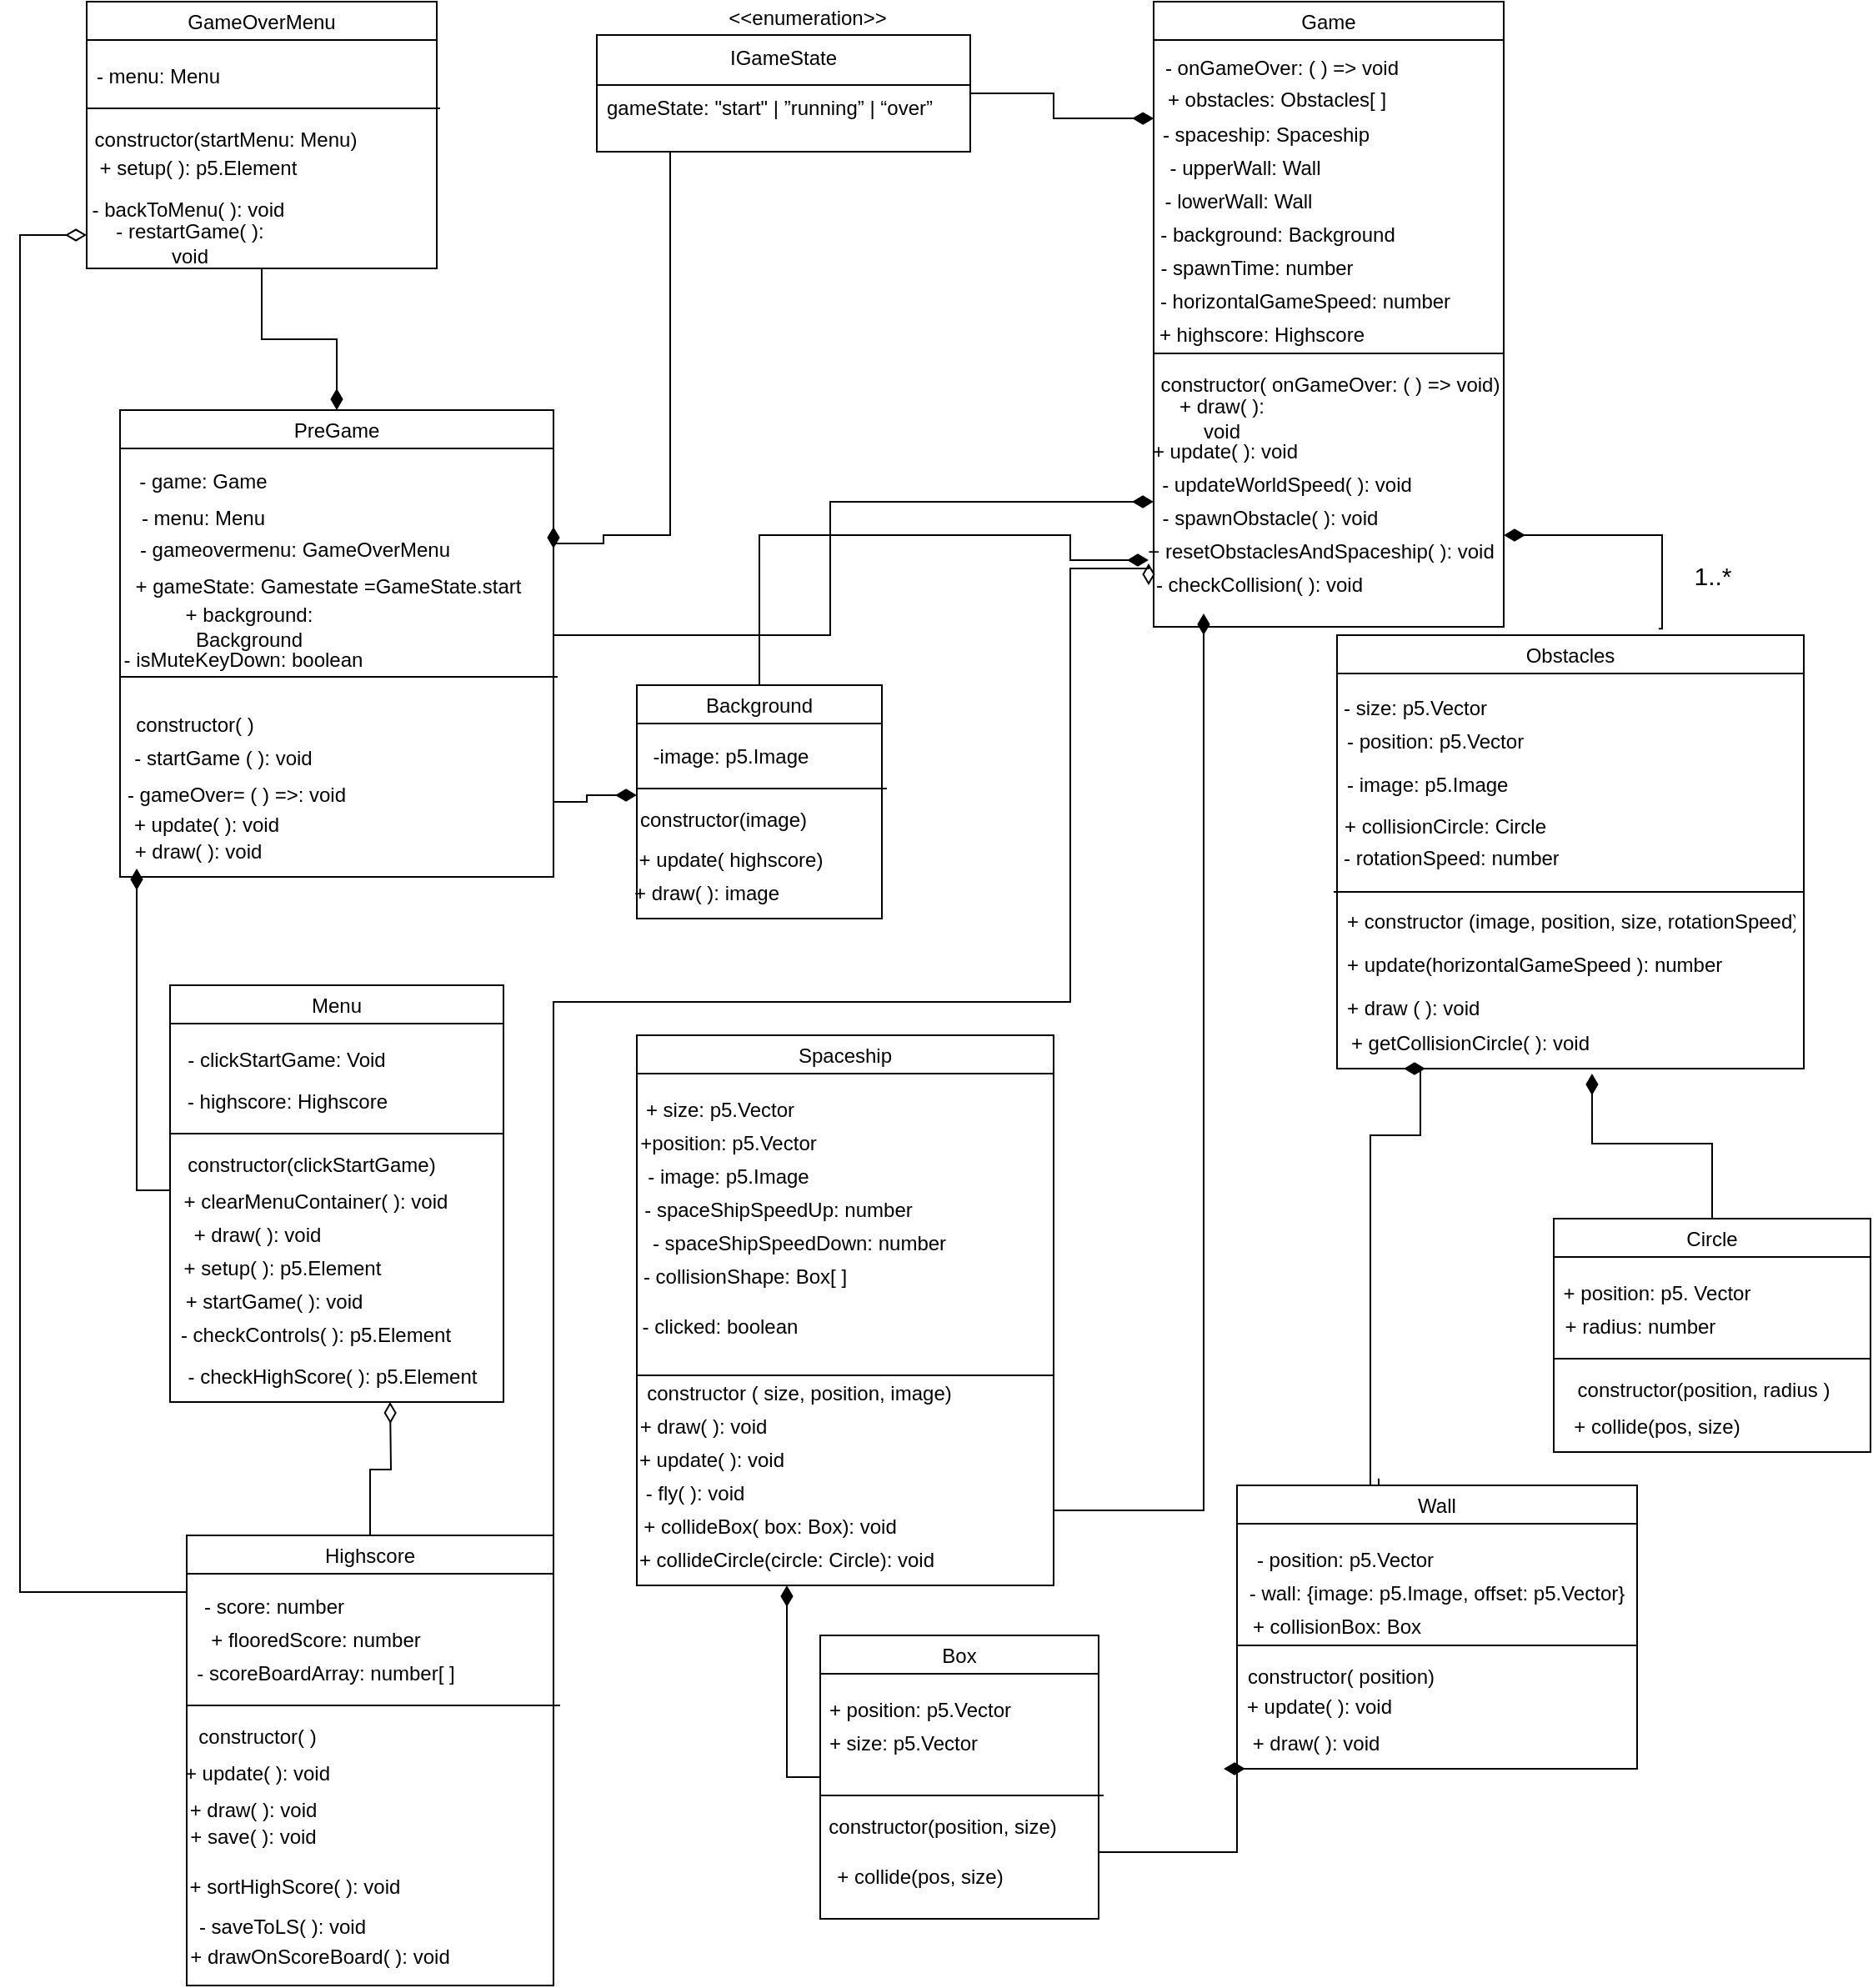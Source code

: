 <mxfile version="16.5.2" type="device"><diagram id="trA0NeqNH8IeuMz93Jt7" name="Page-1"><mxGraphModel dx="1181" dy="1302" grid="1" gridSize="10" guides="1" tooltips="1" connect="1" arrows="1" fold="1" page="1" pageScale="1" pageWidth="1200" pageHeight="1920" math="0" shadow="0"><root><mxCell id="0"/><mxCell id="1" parent="0"/><mxCell id="238IzV_ubYNiY1K91XeQ-160" style="edgeStyle=orthogonalEdgeStyle;rounded=0;orthogonalLoop=1;jettySize=auto;html=1;endArrow=diamondThin;endFill=1;endSize=10;exitX=0.689;exitY=-0.015;exitDx=0;exitDy=0;exitPerimeter=0;" parent="1" source="AMtTkJY7g3F2K_qnxSqx-4" edge="1"><mxGeometry relative="1" as="geometry"><Array as="points"><mxPoint x="1015" y="396"/><mxPoint x="1015" y="340"/></Array><mxPoint x="920" y="340" as="targetPoint"/><mxPoint x="1015" y="390" as="sourcePoint"/></mxGeometry></mxCell><mxCell id="238IzV_ubYNiY1K91XeQ-161" value="1..*" style="edgeLabel;html=1;align=center;verticalAlign=middle;resizable=0;points=[];fontSize=15;" parent="238IzV_ubYNiY1K91XeQ-160" vertex="1" connectable="0"><mxGeometry x="0.672" y="-1" relative="1" as="geometry"><mxPoint x="100" y="25" as="offset"/></mxGeometry></mxCell><mxCell id="Wv5SLJEm7WG0W7HBiXcG-71" style="edgeStyle=orthogonalEdgeStyle;rounded=0;orthogonalLoop=1;jettySize=auto;html=1;entryX=0.065;entryY=0.167;entryDx=0;entryDy=0;entryPerimeter=0;endArrow=diamondThin;endFill=1;endSize=10;" parent="1" source="238IzV_ubYNiY1K91XeQ-195" target="Wv5SLJEm7WG0W7HBiXcG-55" edge="1"><mxGeometry relative="1" as="geometry"/></mxCell><mxCell id="Wv5SLJEm7WG0W7HBiXcG-79" style="edgeStyle=orthogonalEdgeStyle;rounded=0;orthogonalLoop=1;jettySize=auto;html=1;endArrow=diamondThin;endFill=1;endSize=10;entryX=1;entryY=0.25;entryDx=0;entryDy=0;" parent="1" source="238IzV_ubYNiY1K91XeQ-195" target="fpIYd0Pi16ATR3KAJHYp-5" edge="1"><mxGeometry relative="1" as="geometry"><mxPoint x="488" y="340" as="targetPoint"/><Array as="points"><mxPoint x="420" y="340"/><mxPoint x="380" y="340"/><mxPoint x="380" y="345"/></Array></mxGeometry></mxCell><mxCell id="238IzV_ubYNiY1K91XeQ-195" value="IGameState" style="swimlane;fontStyle=0;align=center;verticalAlign=top;childLayout=stackLayout;horizontal=1;startSize=30;horizontalStack=0;resizeParent=1;resizeLast=0;collapsible=1;marginBottom=0;rounded=0;shadow=0;strokeWidth=1;" parent="1" vertex="1"><mxGeometry x="376" y="40" width="224" height="70" as="geometry"><mxRectangle x="550" y="140" width="160" height="26" as="alternateBounds"/></mxGeometry></mxCell><mxCell id="238IzV_ubYNiY1K91XeQ-196" value="gameState: &quot;start&quot; | ”running” | “over”&#xA;&#xA;" style="text;align=left;verticalAlign=top;spacingLeft=4;spacingRight=4;overflow=hidden;rotatable=0;points=[[0,0.5],[1,0.5]];portConstraint=eastwest;" parent="238IzV_ubYNiY1K91XeQ-195" vertex="1"><mxGeometry y="30" width="224" height="26" as="geometry"/></mxCell><mxCell id="238IzV_ubYNiY1K91XeQ-209" style="edgeStyle=orthogonalEdgeStyle;rounded=0;orthogonalLoop=1;jettySize=auto;html=1;endArrow=diamondThin;endFill=1;endSize=10;exitX=0.354;exitY=-0.024;exitDx=0;exitDy=0;exitPerimeter=0;entryX=0.25;entryY=1;entryDx=0;entryDy=0;" parent="1" source="Wv5SLJEm7WG0W7HBiXcG-13" edge="1" target="7LTJoyOucnnZLmM1l2xv-5"><mxGeometry relative="1" as="geometry"><mxPoint x="920" y="660" as="targetPoint"/><mxPoint x="860" y="910" as="sourcePoint"/><Array as="points"><mxPoint x="845" y="910"/><mxPoint x="840" y="910"/><mxPoint x="840" y="700"/><mxPoint x="870" y="700"/><mxPoint x="870" y="660"/></Array></mxGeometry></mxCell><mxCell id="NJ-UBsUKVf_OQSDaQP41-18" value="&amp;nbsp;" style="text;html=1;align=center;verticalAlign=middle;resizable=0;points=[];autosize=1;strokeColor=none;fillColor=none;" parent="1" vertex="1"><mxGeometry x="130" y="560" width="20" height="20" as="geometry"/></mxCell><mxCell id="weav7Zd2zpDWAYjrYDKf-1" value="&amp;lt;&amp;lt;enumeration&amp;gt;&amp;gt;" style="text;html=1;align=center;verticalAlign=middle;resizable=0;points=[];autosize=1;strokeColor=none;fillColor=none;" parent="1" vertex="1"><mxGeometry x="390" y="20" width="224" height="20" as="geometry"/></mxCell><mxCell id="Wv5SLJEm7WG0W7HBiXcG-76" style="edgeStyle=orthogonalEdgeStyle;rounded=0;orthogonalLoop=1;jettySize=auto;html=1;endArrow=diamondThin;endFill=1;endSize=10;" parent="1" source="fpIYd0Pi16ATR3KAJHYp-5" edge="1"><mxGeometry relative="1" as="geometry"><Array as="points"><mxPoint x="516" y="400"/><mxPoint x="516" y="320"/></Array><mxPoint x="710" y="320" as="targetPoint"/></mxGeometry></mxCell><mxCell id="Wv5SLJEm7WG0W7HBiXcG-77" style="edgeStyle=orthogonalEdgeStyle;rounded=0;orthogonalLoop=1;jettySize=auto;html=1;entryX=0;entryY=0;entryDx=0;entryDy=0;endArrow=diamondThin;endFill=1;endSize=10;" parent="1" source="fpIYd0Pi16ATR3KAJHYp-5" target="Wv5SLJEm7WG0W7HBiXcG-40" edge="1"><mxGeometry relative="1" as="geometry"><Array as="points"><mxPoint x="370" y="500"/><mxPoint x="370" y="496"/></Array></mxGeometry></mxCell><mxCell id="fpIYd0Pi16ATR3KAJHYp-5" value="PreGame" style="swimlane;fontStyle=0" parent="1" vertex="1"><mxGeometry x="90" y="265" width="260" height="280" as="geometry"/></mxCell><mxCell id="fpIYd0Pi16ATR3KAJHYp-6" value="- game: Game" style="text;html=1;strokeColor=none;fillColor=none;align=center;verticalAlign=middle;whiteSpace=wrap;rounded=0;" parent="fpIYd0Pi16ATR3KAJHYp-5" vertex="1"><mxGeometry x="10" y="26" width="80" height="34" as="geometry"/></mxCell><mxCell id="fpIYd0Pi16ATR3KAJHYp-7" value="- menu: Menu" style="text;html=1;strokeColor=none;fillColor=none;align=center;verticalAlign=middle;whiteSpace=wrap;rounded=0;" parent="fpIYd0Pi16ATR3KAJHYp-5" vertex="1"><mxGeometry x="10" y="50" width="80" height="30" as="geometry"/></mxCell><mxCell id="fpIYd0Pi16ATR3KAJHYp-8" value="- gameovermenu: GameOverMenu" style="text;html=1;strokeColor=none;fillColor=none;align=center;verticalAlign=middle;whiteSpace=wrap;rounded=0;" parent="fpIYd0Pi16ATR3KAJHYp-5" vertex="1"><mxGeometry x="5" y="70" width="200" height="28" as="geometry"/></mxCell><mxCell id="fpIYd0Pi16ATR3KAJHYp-9" value="+ gameState: Gamestate =GameState.start" style="text;html=1;strokeColor=none;fillColor=none;align=center;verticalAlign=middle;whiteSpace=wrap;rounded=0;" parent="fpIYd0Pi16ATR3KAJHYp-5" vertex="1"><mxGeometry y="90" width="250" height="32" as="geometry"/></mxCell><mxCell id="fpIYd0Pi16ATR3KAJHYp-11" value="constructor( )" style="text;html=1;strokeColor=none;fillColor=none;align=center;verticalAlign=middle;whiteSpace=wrap;rounded=0;" parent="fpIYd0Pi16ATR3KAJHYp-5" vertex="1"><mxGeometry y="175" width="90" height="28" as="geometry"/></mxCell><mxCell id="fpIYd0Pi16ATR3KAJHYp-12" value="" style="line;html=1;strokeWidth=1;align=left;verticalAlign=middle;spacingTop=-1;spacingLeft=3;spacingRight=3;rotatable=0;labelPosition=right;points=[];portConstraint=eastwest;" parent="fpIYd0Pi16ATR3KAJHYp-5" vertex="1"><mxGeometry y="145" width="262.5" height="30" as="geometry"/></mxCell><mxCell id="fpIYd0Pi16ATR3KAJHYp-13" value="- startGame ( ): void" style="text;html=1;strokeColor=none;fillColor=none;align=center;verticalAlign=middle;whiteSpace=wrap;rounded=0;" parent="fpIYd0Pi16ATR3KAJHYp-5" vertex="1"><mxGeometry x="2.5" y="195" width="117.5" height="28" as="geometry"/></mxCell><mxCell id="fpIYd0Pi16ATR3KAJHYp-14" value="- gameOver= ( ) =&amp;gt;: void" style="text;html=1;strokeColor=none;fillColor=none;align=center;verticalAlign=middle;whiteSpace=wrap;rounded=0;" parent="fpIYd0Pi16ATR3KAJHYp-5" vertex="1"><mxGeometry y="215" width="140" height="32" as="geometry"/></mxCell><mxCell id="fpIYd0Pi16ATR3KAJHYp-15" value="+ update( ): void" style="text;html=1;strokeColor=none;fillColor=none;align=center;verticalAlign=middle;whiteSpace=wrap;rounded=0;" parent="fpIYd0Pi16ATR3KAJHYp-5" vertex="1"><mxGeometry x="2.5" y="235" width="97.5" height="28" as="geometry"/></mxCell><mxCell id="fpIYd0Pi16ATR3KAJHYp-16" value="+ draw( ): void" style="text;html=1;strokeColor=none;fillColor=none;align=center;verticalAlign=middle;whiteSpace=wrap;rounded=0;" parent="fpIYd0Pi16ATR3KAJHYp-5" vertex="1"><mxGeometry x="2.5" y="250" width="87.5" height="30" as="geometry"/></mxCell><mxCell id="AMtTkJY7g3F2K_qnxSqx-2" value="+ background: Background" style="text;html=1;strokeColor=none;fillColor=none;align=center;verticalAlign=middle;whiteSpace=wrap;rounded=0;" vertex="1" parent="fpIYd0Pi16ATR3KAJHYp-5"><mxGeometry x="5" y="115" width="145" height="30" as="geometry"/></mxCell><mxCell id="7LTJoyOucnnZLmM1l2xv-6" value="- isMuteKeyDown: boolean" style="text;html=1;strokeColor=none;fillColor=none;align=center;verticalAlign=middle;whiteSpace=wrap;rounded=0;" parent="fpIYd0Pi16ATR3KAJHYp-5" vertex="1"><mxGeometry y="135" width="148" height="30" as="geometry"/></mxCell><mxCell id="Wv5SLJEm7WG0W7HBiXcG-84" style="edgeStyle=orthogonalEdgeStyle;rounded=0;orthogonalLoop=1;jettySize=auto;html=1;endArrow=diamondThin;endFill=0;endSize=10;startSize=10;entryX=0;entryY=0.5;entryDx=0;entryDy=0;" parent="1" source="fpIYd0Pi16ATR3KAJHYp-23" target="Wv5SLJEm7WG0W7HBiXcG-69" edge="1"><mxGeometry relative="1" as="geometry"><mxPoint x="690" y="370" as="targetPoint"/><Array as="points"><mxPoint x="350" y="620"/><mxPoint x="660" y="620"/><mxPoint x="660" y="360"/><mxPoint x="707" y="360"/></Array></mxGeometry></mxCell><mxCell id="Wv5SLJEm7WG0W7HBiXcG-86" style="edgeStyle=orthogonalEdgeStyle;rounded=0;orthogonalLoop=1;jettySize=auto;html=1;endArrow=diamondThin;endFill=0;endSize=10;startSize=10;" parent="1" source="fpIYd0Pi16ATR3KAJHYp-23" edge="1"><mxGeometry relative="1" as="geometry"><mxPoint x="70" y="160" as="targetPoint"/><Array as="points"><mxPoint x="30" y="974"/><mxPoint x="30" y="160"/></Array></mxGeometry></mxCell><mxCell id="7LTJoyOucnnZLmM1l2xv-3" style="edgeStyle=orthogonalEdgeStyle;rounded=0;orthogonalLoop=1;jettySize=auto;html=1;endArrow=diamondThin;endFill=0;endSize=10;startSize=10;" parent="1" source="fpIYd0Pi16ATR3KAJHYp-23" edge="1"><mxGeometry relative="1" as="geometry"><mxPoint x="252" y="860" as="targetPoint"/></mxGeometry></mxCell><mxCell id="fpIYd0Pi16ATR3KAJHYp-23" value="Highscore" style="swimlane;fontStyle=0" parent="1" vertex="1"><mxGeometry x="130" y="940" width="220" height="270" as="geometry"/></mxCell><mxCell id="fpIYd0Pi16ATR3KAJHYp-24" value="- score: number" style="text;html=1;strokeColor=none;fillColor=none;align=center;verticalAlign=middle;whiteSpace=wrap;rounded=0;" parent="fpIYd0Pi16ATR3KAJHYp-23" vertex="1"><mxGeometry x="5" y="28" width="95" height="30" as="geometry"/></mxCell><mxCell id="fpIYd0Pi16ATR3KAJHYp-25" value="+ flooredScore: number" style="text;html=1;strokeColor=none;fillColor=none;align=center;verticalAlign=middle;whiteSpace=wrap;rounded=0;" parent="fpIYd0Pi16ATR3KAJHYp-23" vertex="1"><mxGeometry x="5" y="48" width="145" height="30" as="geometry"/></mxCell><mxCell id="fpIYd0Pi16ATR3KAJHYp-26" value="- scoreBoardArray: number[ ]" style="text;html=1;strokeColor=none;fillColor=none;align=center;verticalAlign=middle;whiteSpace=wrap;rounded=0;" parent="fpIYd0Pi16ATR3KAJHYp-23" vertex="1"><mxGeometry x="5" y="68" width="157" height="30" as="geometry"/></mxCell><mxCell id="fpIYd0Pi16ATR3KAJHYp-27" value="" style="line;html=1;strokeWidth=1;align=left;verticalAlign=middle;spacingTop=-1;spacingLeft=3;spacingRight=3;rotatable=0;labelPosition=right;points=[];portConstraint=eastwest;" parent="fpIYd0Pi16ATR3KAJHYp-23" vertex="1"><mxGeometry y="98" width="224" height="8" as="geometry"/></mxCell><mxCell id="fpIYd0Pi16ATR3KAJHYp-28" value="constructor( )" style="text;html=1;strokeColor=none;fillColor=none;align=center;verticalAlign=middle;whiteSpace=wrap;rounded=0;" parent="fpIYd0Pi16ATR3KAJHYp-23" vertex="1"><mxGeometry x="5" y="106" width="75" height="30" as="geometry"/></mxCell><mxCell id="fpIYd0Pi16ATR3KAJHYp-29" value="+ update( ): void" style="text;html=1;strokeColor=none;fillColor=none;align=center;verticalAlign=middle;whiteSpace=wrap;rounded=0;" parent="fpIYd0Pi16ATR3KAJHYp-23" vertex="1"><mxGeometry x="-5" y="128" width="95" height="30" as="geometry"/></mxCell><mxCell id="fpIYd0Pi16ATR3KAJHYp-30" value="+ save( ): void" style="text;html=1;strokeColor=none;fillColor=none;align=center;verticalAlign=middle;whiteSpace=wrap;rounded=0;" parent="fpIYd0Pi16ATR3KAJHYp-23" vertex="1"><mxGeometry y="166" width="80" height="30" as="geometry"/></mxCell><mxCell id="fpIYd0Pi16ATR3KAJHYp-31" value="+ draw( ): void" style="text;html=1;strokeColor=none;fillColor=none;align=center;verticalAlign=middle;whiteSpace=wrap;rounded=0;" parent="fpIYd0Pi16ATR3KAJHYp-23" vertex="1"><mxGeometry y="150" width="80" height="30" as="geometry"/></mxCell><mxCell id="fpIYd0Pi16ATR3KAJHYp-32" value="+ sortHighScore( ): void" style="text;html=1;strokeColor=none;fillColor=none;align=center;verticalAlign=middle;whiteSpace=wrap;rounded=0;" parent="fpIYd0Pi16ATR3KAJHYp-23" vertex="1"><mxGeometry y="196" width="130" height="30" as="geometry"/></mxCell><mxCell id="fpIYd0Pi16ATR3KAJHYp-33" value="- saveToLS( ): void" style="text;html=1;strokeColor=none;fillColor=none;align=center;verticalAlign=middle;whiteSpace=wrap;rounded=0;" parent="fpIYd0Pi16ATR3KAJHYp-23" vertex="1"><mxGeometry x="5" y="220" width="105" height="30" as="geometry"/></mxCell><mxCell id="7LTJoyOucnnZLmM1l2xv-4" value="+ drawOnScoreBoard( ): void" style="text;html=1;strokeColor=none;fillColor=none;align=center;verticalAlign=middle;whiteSpace=wrap;rounded=0;" parent="fpIYd0Pi16ATR3KAJHYp-23" vertex="1"><mxGeometry y="238" width="160" height="30" as="geometry"/></mxCell><mxCell id="Wv5SLJEm7WG0W7HBiXcG-80" style="edgeStyle=orthogonalEdgeStyle;rounded=0;orthogonalLoop=1;jettySize=auto;html=1;endArrow=diamondThin;endFill=1;endSize=10;" parent="1" source="fpIYd0Pi16ATR3KAJHYp-38" edge="1"><mxGeometry relative="1" as="geometry"><mxPoint x="490" y="970" as="targetPoint"/><Array as="points"><mxPoint x="490" y="1085"/></Array></mxGeometry></mxCell><mxCell id="Wv5SLJEm7WG0W7HBiXcG-81" style="edgeStyle=orthogonalEdgeStyle;rounded=0;orthogonalLoop=1;jettySize=auto;html=1;endArrow=diamondThin;endFill=1;endSize=10;entryX=0;entryY=1;entryDx=0;entryDy=0;" parent="1" source="fpIYd0Pi16ATR3KAJHYp-38" edge="1" target="Wv5SLJEm7WG0W7HBiXcG-19"><mxGeometry relative="1" as="geometry"><mxPoint x="760" y="1070" as="targetPoint"/><Array as="points"><mxPoint x="760" y="1130"/><mxPoint x="760" y="1080"/></Array></mxGeometry></mxCell><mxCell id="fpIYd0Pi16ATR3KAJHYp-38" value="Box" style="swimlane;fontStyle=0" parent="1" vertex="1"><mxGeometry x="510" y="1000" width="167" height="170" as="geometry"/></mxCell><mxCell id="fpIYd0Pi16ATR3KAJHYp-39" value="+ position: p5.Vector" style="text;html=1;strokeColor=none;fillColor=none;align=center;verticalAlign=middle;whiteSpace=wrap;rounded=0;" parent="fpIYd0Pi16ATR3KAJHYp-38" vertex="1"><mxGeometry y="30" width="120" height="30" as="geometry"/></mxCell><mxCell id="fpIYd0Pi16ATR3KAJHYp-40" value="+ size: p5.Vector" style="text;html=1;strokeColor=none;fillColor=none;align=center;verticalAlign=middle;whiteSpace=wrap;rounded=0;" parent="fpIYd0Pi16ATR3KAJHYp-38" vertex="1"><mxGeometry y="50" width="100" height="30" as="geometry"/></mxCell><mxCell id="fpIYd0Pi16ATR3KAJHYp-41" value="" style="line;html=1;strokeWidth=1;align=left;verticalAlign=middle;spacingTop=-1;spacingLeft=3;spacingRight=3;rotatable=0;labelPosition=right;points=[];portConstraint=eastwest;" parent="fpIYd0Pi16ATR3KAJHYp-38" vertex="1"><mxGeometry y="92" width="170" height="8" as="geometry"/></mxCell><mxCell id="fpIYd0Pi16ATR3KAJHYp-42" value="constructor(position, size)" style="text;html=1;strokeColor=none;fillColor=none;align=center;verticalAlign=middle;whiteSpace=wrap;rounded=0;" parent="fpIYd0Pi16ATR3KAJHYp-38" vertex="1"><mxGeometry y="100" width="147" height="30" as="geometry"/></mxCell><mxCell id="fpIYd0Pi16ATR3KAJHYp-43" value="+ collide(pos, size)" style="text;html=1;strokeColor=none;fillColor=none;align=center;verticalAlign=middle;whiteSpace=wrap;rounded=0;" parent="fpIYd0Pi16ATR3KAJHYp-38" vertex="1"><mxGeometry x="5" y="130" width="110" height="30" as="geometry"/></mxCell><mxCell id="Wv5SLJEm7WG0W7HBiXcG-82" style="edgeStyle=orthogonalEdgeStyle;rounded=0;orthogonalLoop=1;jettySize=auto;html=1;endArrow=diamondThin;endFill=1;endSize=10;entryX=0.956;entryY=1.1;entryDx=0;entryDy=0;entryPerimeter=0;" parent="1" source="fpIYd0Pi16ATR3KAJHYp-45" target="7LTJoyOucnnZLmM1l2xv-5" edge="1"><mxGeometry relative="1" as="geometry"><mxPoint x="1030" y="670" as="targetPoint"/></mxGeometry></mxCell><mxCell id="fpIYd0Pi16ATR3KAJHYp-45" value="Circle" style="swimlane;fontStyle=0" parent="1" vertex="1"><mxGeometry x="950" y="750" width="190" height="140" as="geometry"/></mxCell><mxCell id="fpIYd0Pi16ATR3KAJHYp-47" value="+ position: p5. Vector" style="text;html=1;strokeColor=none;fillColor=none;align=center;verticalAlign=middle;whiteSpace=wrap;rounded=0;" parent="fpIYd0Pi16ATR3KAJHYp-45" vertex="1"><mxGeometry x="2" y="30" width="120" height="30" as="geometry"/></mxCell><mxCell id="fpIYd0Pi16ATR3KAJHYp-48" value="+ radius: number" style="text;html=1;strokeColor=none;fillColor=none;align=center;verticalAlign=middle;whiteSpace=wrap;rounded=0;" parent="fpIYd0Pi16ATR3KAJHYp-45" vertex="1"><mxGeometry x="2" y="50" width="100" height="30" as="geometry"/></mxCell><mxCell id="fpIYd0Pi16ATR3KAJHYp-49" value="" style="line;html=1;strokeWidth=1;align=left;verticalAlign=middle;spacingTop=-1;spacingLeft=3;spacingRight=3;rotatable=0;labelPosition=right;points=[];portConstraint=eastwest;" parent="fpIYd0Pi16ATR3KAJHYp-45" vertex="1"><mxGeometry y="80" width="190" height="8" as="geometry"/></mxCell><mxCell id="fpIYd0Pi16ATR3KAJHYp-51" value="constructor(position, radius )" style="text;html=1;strokeColor=none;fillColor=none;align=center;verticalAlign=middle;whiteSpace=wrap;rounded=0;" parent="fpIYd0Pi16ATR3KAJHYp-45" vertex="1"><mxGeometry x="10" y="88" width="160" height="30" as="geometry"/></mxCell><mxCell id="fpIYd0Pi16ATR3KAJHYp-52" value="+ collide(pos, size)" style="text;html=1;strokeColor=none;fillColor=none;align=center;verticalAlign=middle;whiteSpace=wrap;rounded=0;" parent="fpIYd0Pi16ATR3KAJHYp-45" vertex="1"><mxGeometry x="7" y="110" width="110" height="30" as="geometry"/></mxCell><mxCell id="Wv5SLJEm7WG0W7HBiXcG-73" style="edgeStyle=orthogonalEdgeStyle;rounded=0;orthogonalLoop=1;jettySize=auto;html=1;endArrow=diamondThin;endFill=1;endSize=10;" parent="1" source="Wv5SLJEm7WG0W7HBiXcG-1" edge="1"><mxGeometry relative="1" as="geometry"><mxPoint x="100" y="540" as="targetPoint"/><Array as="points"><mxPoint x="100" y="733"/></Array></mxGeometry></mxCell><mxCell id="Wv5SLJEm7WG0W7HBiXcG-1" value="Menu" style="swimlane;fontStyle=0" parent="1" vertex="1"><mxGeometry x="120" y="610" width="200" height="250" as="geometry"/></mxCell><mxCell id="Wv5SLJEm7WG0W7HBiXcG-2" value="- clickStartGame: Void" style="text;html=1;strokeColor=none;fillColor=none;align=center;verticalAlign=middle;whiteSpace=wrap;rounded=0;" parent="Wv5SLJEm7WG0W7HBiXcG-1" vertex="1"><mxGeometry x="5" y="30" width="130" height="30" as="geometry"/></mxCell><mxCell id="Wv5SLJEm7WG0W7HBiXcG-3" value="- highscore: Highscore" style="text;html=1;strokeColor=none;fillColor=none;align=center;verticalAlign=middle;whiteSpace=wrap;rounded=0;" parent="Wv5SLJEm7WG0W7HBiXcG-1" vertex="1"><mxGeometry x="7.5" y="55" width="125" height="30" as="geometry"/></mxCell><mxCell id="Wv5SLJEm7WG0W7HBiXcG-4" value="" style="line;html=1;strokeWidth=1;align=left;verticalAlign=middle;spacingTop=-1;spacingLeft=3;spacingRight=3;rotatable=0;labelPosition=right;points=[];portConstraint=eastwest;" parent="Wv5SLJEm7WG0W7HBiXcG-1" vertex="1"><mxGeometry y="85" width="200" height="8" as="geometry"/></mxCell><mxCell id="Wv5SLJEm7WG0W7HBiXcG-5" value="constructor(clickStartGame)" style="text;html=1;strokeColor=none;fillColor=none;align=center;verticalAlign=middle;whiteSpace=wrap;rounded=0;" parent="Wv5SLJEm7WG0W7HBiXcG-1" vertex="1"><mxGeometry y="93" width="170" height="30" as="geometry"/></mxCell><mxCell id="Wv5SLJEm7WG0W7HBiXcG-6" value="+ clearMenuContainer( ): void" style="text;html=1;strokeColor=none;fillColor=none;align=center;verticalAlign=middle;whiteSpace=wrap;rounded=0;" parent="Wv5SLJEm7WG0W7HBiXcG-1" vertex="1"><mxGeometry x="5" y="115" width="165" height="30" as="geometry"/></mxCell><mxCell id="Wv5SLJEm7WG0W7HBiXcG-7" value="+ draw( ): void" style="text;html=1;strokeColor=none;fillColor=none;align=center;verticalAlign=middle;whiteSpace=wrap;rounded=0;" parent="Wv5SLJEm7WG0W7HBiXcG-1" vertex="1"><mxGeometry x="5" y="135" width="95" height="30" as="geometry"/></mxCell><mxCell id="Wv5SLJEm7WG0W7HBiXcG-8" value="+ setup( ): p5.Element" style="text;html=1;strokeColor=none;fillColor=none;align=center;verticalAlign=middle;whiteSpace=wrap;rounded=0;" parent="Wv5SLJEm7WG0W7HBiXcG-1" vertex="1"><mxGeometry x="5" y="155" width="125" height="30" as="geometry"/></mxCell><mxCell id="Wv5SLJEm7WG0W7HBiXcG-10" value="+ startGame( ): void" style="text;html=1;strokeColor=none;fillColor=none;align=center;verticalAlign=middle;whiteSpace=wrap;rounded=0;" parent="Wv5SLJEm7WG0W7HBiXcG-1" vertex="1"><mxGeometry x="5" y="175" width="115" height="30" as="geometry"/></mxCell><mxCell id="Wv5SLJEm7WG0W7HBiXcG-11" value="- checkControls( ): p5.Element" style="text;html=1;strokeColor=none;fillColor=none;align=center;verticalAlign=middle;whiteSpace=wrap;rounded=0;" parent="Wv5SLJEm7WG0W7HBiXcG-1" vertex="1"><mxGeometry x="5" y="195" width="165" height="30" as="geometry"/></mxCell><mxCell id="7LTJoyOucnnZLmM1l2xv-10" value="- checkHighScore( ): p5.Element" style="text;html=1;strokeColor=none;fillColor=none;align=center;verticalAlign=middle;whiteSpace=wrap;rounded=0;" parent="Wv5SLJEm7WG0W7HBiXcG-1" vertex="1"><mxGeometry x="5" y="220" width="185" height="30" as="geometry"/></mxCell><mxCell id="Wv5SLJEm7WG0W7HBiXcG-13" value="Wall" style="swimlane;fontStyle=0" parent="1" vertex="1"><mxGeometry x="760" y="910" width="240" height="170" as="geometry"/></mxCell><mxCell id="Wv5SLJEm7WG0W7HBiXcG-14" value="- position: p5.Vector" style="text;html=1;strokeColor=none;fillColor=none;align=center;verticalAlign=middle;whiteSpace=wrap;rounded=0;" parent="Wv5SLJEm7WG0W7HBiXcG-13" vertex="1"><mxGeometry x="10" y="30" width="110" height="30" as="geometry"/></mxCell><mxCell id="Wv5SLJEm7WG0W7HBiXcG-15" value="- wall: {image: p5.Image, offset: p5.Vector}" style="text;html=1;strokeColor=none;fillColor=none;align=center;verticalAlign=middle;whiteSpace=wrap;rounded=0;" parent="Wv5SLJEm7WG0W7HBiXcG-13" vertex="1"><mxGeometry x="5" y="50" width="230" height="30" as="geometry"/></mxCell><mxCell id="Wv5SLJEm7WG0W7HBiXcG-16" value="" style="line;html=1;strokeWidth=1;align=left;verticalAlign=middle;spacingTop=-1;spacingLeft=3;spacingRight=3;rotatable=0;labelPosition=right;points=[];portConstraint=eastwest;" parent="Wv5SLJEm7WG0W7HBiXcG-13" vertex="1"><mxGeometry y="92" width="240" height="8" as="geometry"/></mxCell><mxCell id="Wv5SLJEm7WG0W7HBiXcG-17" value="constructor( position)" style="text;html=1;strokeColor=none;fillColor=none;align=center;verticalAlign=middle;whiteSpace=wrap;rounded=0;" parent="Wv5SLJEm7WG0W7HBiXcG-13" vertex="1"><mxGeometry x="5" y="100" width="115" height="30" as="geometry"/></mxCell><mxCell id="Wv5SLJEm7WG0W7HBiXcG-18" value="+ update( ): void" style="text;html=1;strokeColor=none;fillColor=none;align=center;verticalAlign=middle;whiteSpace=wrap;rounded=0;" parent="Wv5SLJEm7WG0W7HBiXcG-13" vertex="1"><mxGeometry x="-2.5" y="118" width="102.5" height="30" as="geometry"/></mxCell><mxCell id="Wv5SLJEm7WG0W7HBiXcG-19" value="+ draw( ): void" style="text;html=1;strokeColor=none;fillColor=none;align=center;verticalAlign=middle;whiteSpace=wrap;rounded=0;" parent="Wv5SLJEm7WG0W7HBiXcG-13" vertex="1"><mxGeometry x="5" y="140" width="85" height="30" as="geometry"/></mxCell><mxCell id="7LTJoyOucnnZLmM1l2xv-11" value="+ collisionBox: Box" style="text;html=1;strokeColor=none;fillColor=none;align=center;verticalAlign=middle;whiteSpace=wrap;rounded=0;" parent="Wv5SLJEm7WG0W7HBiXcG-13" vertex="1"><mxGeometry x="5" y="70" width="110" height="30" as="geometry"/></mxCell><mxCell id="Wv5SLJEm7WG0W7HBiXcG-75" style="edgeStyle=orthogonalEdgeStyle;rounded=0;orthogonalLoop=1;jettySize=auto;html=1;endArrow=diamondThin;endFill=1;endSize=10;" parent="1" source="Wv5SLJEm7WG0W7HBiXcG-20" edge="1"><mxGeometry relative="1" as="geometry"><mxPoint x="740" y="400" as="targetPoint"/><Array as="points"><mxPoint x="740" y="925"/><mxPoint x="740" y="390"/></Array></mxGeometry></mxCell><mxCell id="Wv5SLJEm7WG0W7HBiXcG-20" value="Spaceship" style="swimlane;fontStyle=0" parent="1" vertex="1"><mxGeometry x="400" y="640" width="250" height="330" as="geometry"/></mxCell><mxCell id="Wv5SLJEm7WG0W7HBiXcG-21" value="+ size: p5.Vector" style="text;html=1;strokeColor=none;fillColor=none;align=center;verticalAlign=middle;whiteSpace=wrap;rounded=0;" parent="Wv5SLJEm7WG0W7HBiXcG-20" vertex="1"><mxGeometry y="30" width="100" height="30" as="geometry"/></mxCell><mxCell id="Wv5SLJEm7WG0W7HBiXcG-22" value="+position: p5.Vector" style="text;html=1;strokeColor=none;fillColor=none;align=center;verticalAlign=middle;whiteSpace=wrap;rounded=0;" parent="Wv5SLJEm7WG0W7HBiXcG-20" vertex="1"><mxGeometry y="50" width="110" height="30" as="geometry"/></mxCell><mxCell id="Wv5SLJEm7WG0W7HBiXcG-24" value="- image: p5.Image" style="text;html=1;strokeColor=none;fillColor=none;align=center;verticalAlign=middle;whiteSpace=wrap;rounded=0;" parent="Wv5SLJEm7WG0W7HBiXcG-20" vertex="1"><mxGeometry y="70" width="110" height="30" as="geometry"/></mxCell><mxCell id="Wv5SLJEm7WG0W7HBiXcG-25" value="- spaceShipSpeedUp: number" style="text;html=1;strokeColor=none;fillColor=none;align=center;verticalAlign=middle;whiteSpace=wrap;rounded=0;" parent="Wv5SLJEm7WG0W7HBiXcG-20" vertex="1"><mxGeometry y="90" width="170" height="30" as="geometry"/></mxCell><mxCell id="Wv5SLJEm7WG0W7HBiXcG-26" value="- spaceShipSpeedDown: number" style="text;html=1;strokeColor=none;fillColor=none;align=center;verticalAlign=middle;whiteSpace=wrap;rounded=0;" parent="Wv5SLJEm7WG0W7HBiXcG-20" vertex="1"><mxGeometry y="110" width="195" height="30" as="geometry"/></mxCell><mxCell id="Wv5SLJEm7WG0W7HBiXcG-27" value="- collisionShape: Box[ ]" style="text;html=1;strokeColor=none;fillColor=none;align=center;verticalAlign=middle;whiteSpace=wrap;rounded=0;" parent="Wv5SLJEm7WG0W7HBiXcG-20" vertex="1"><mxGeometry y="130" width="130" height="30" as="geometry"/></mxCell><mxCell id="Wv5SLJEm7WG0W7HBiXcG-29" value="" style="line;html=1;strokeWidth=1;align=left;verticalAlign=middle;spacingTop=-1;spacingLeft=3;spacingRight=3;rotatable=0;labelPosition=right;points=[];portConstraint=eastwest;" parent="Wv5SLJEm7WG0W7HBiXcG-20" vertex="1"><mxGeometry y="200" width="250" height="8" as="geometry"/></mxCell><mxCell id="Wv5SLJEm7WG0W7HBiXcG-30" value="constructor ( size, position, image)" style="text;html=1;strokeColor=none;fillColor=none;align=center;verticalAlign=middle;whiteSpace=wrap;rounded=0;" parent="Wv5SLJEm7WG0W7HBiXcG-20" vertex="1"><mxGeometry x="-13" y="200" width="221" height="30" as="geometry"/></mxCell><mxCell id="Wv5SLJEm7WG0W7HBiXcG-31" value="+ draw( ): void" style="text;html=1;strokeColor=none;fillColor=none;align=center;verticalAlign=middle;whiteSpace=wrap;rounded=0;" parent="Wv5SLJEm7WG0W7HBiXcG-20" vertex="1"><mxGeometry y="220" width="80" height="30" as="geometry"/></mxCell><mxCell id="Wv5SLJEm7WG0W7HBiXcG-32" value="+ update( ): void" style="text;html=1;strokeColor=none;fillColor=none;align=center;verticalAlign=middle;whiteSpace=wrap;rounded=0;" parent="Wv5SLJEm7WG0W7HBiXcG-20" vertex="1"><mxGeometry y="240" width="90" height="30" as="geometry"/></mxCell><mxCell id="Wv5SLJEm7WG0W7HBiXcG-33" value="- fly( ): void" style="text;html=1;strokeColor=none;fillColor=none;align=center;verticalAlign=middle;whiteSpace=wrap;rounded=0;" parent="Wv5SLJEm7WG0W7HBiXcG-20" vertex="1"><mxGeometry y="260" width="70" height="30" as="geometry"/></mxCell><mxCell id="Wv5SLJEm7WG0W7HBiXcG-34" value="+ collideBox( box: Box): void" style="text;html=1;strokeColor=none;fillColor=none;align=center;verticalAlign=middle;whiteSpace=wrap;rounded=0;" parent="Wv5SLJEm7WG0W7HBiXcG-20" vertex="1"><mxGeometry y="280" width="160" height="30" as="geometry"/></mxCell><mxCell id="Wv5SLJEm7WG0W7HBiXcG-35" value="+ collideCircle(circle: Circle): void" style="text;html=1;strokeColor=none;fillColor=none;align=center;verticalAlign=middle;whiteSpace=wrap;rounded=0;" parent="Wv5SLJEm7WG0W7HBiXcG-20" vertex="1"><mxGeometry y="300" width="180" height="30" as="geometry"/></mxCell><mxCell id="7LTJoyOucnnZLmM1l2xv-7" value="- clicked: boolean" style="text;html=1;strokeColor=none;fillColor=none;align=center;verticalAlign=middle;whiteSpace=wrap;rounded=0;" parent="Wv5SLJEm7WG0W7HBiXcG-20" vertex="1"><mxGeometry y="160" width="100" height="30" as="geometry"/></mxCell><mxCell id="Wv5SLJEm7WG0W7HBiXcG-78" style="edgeStyle=orthogonalEdgeStyle;rounded=0;orthogonalLoop=1;jettySize=auto;html=1;endArrow=diamondThin;endFill=1;entryX=0;entryY=0;entryDx=0;entryDy=0;endSize=10;" parent="1" source="Wv5SLJEm7WG0W7HBiXcG-36" target="Wv5SLJEm7WG0W7HBiXcG-69" edge="1"><mxGeometry relative="1" as="geometry"><mxPoint x="660" y="350" as="targetPoint"/><Array as="points"><mxPoint x="565" y="340"/><mxPoint x="660" y="340"/><mxPoint x="660" y="345"/></Array></mxGeometry></mxCell><mxCell id="Wv5SLJEm7WG0W7HBiXcG-36" value="Background" style="swimlane;fontStyle=0" parent="1" vertex="1"><mxGeometry x="400" y="430" width="147" height="140" as="geometry"/></mxCell><mxCell id="Wv5SLJEm7WG0W7HBiXcG-37" value="-image: p5.Image" style="text;html=1;strokeColor=none;fillColor=none;align=center;verticalAlign=middle;whiteSpace=wrap;rounded=0;" parent="Wv5SLJEm7WG0W7HBiXcG-36" vertex="1"><mxGeometry x="4" y="28" width="105" height="30" as="geometry"/></mxCell><mxCell id="Wv5SLJEm7WG0W7HBiXcG-39" value="" style="line;html=1;strokeWidth=1;align=left;verticalAlign=middle;spacingTop=-1;spacingLeft=3;spacingRight=3;rotatable=0;labelPosition=right;points=[];portConstraint=eastwest;" parent="Wv5SLJEm7WG0W7HBiXcG-36" vertex="1"><mxGeometry y="58" width="150" height="8" as="geometry"/></mxCell><mxCell id="Wv5SLJEm7WG0W7HBiXcG-40" value="constructor(image)" style="text;html=1;strokeColor=none;fillColor=none;align=center;verticalAlign=middle;whiteSpace=wrap;rounded=0;" parent="Wv5SLJEm7WG0W7HBiXcG-36" vertex="1"><mxGeometry y="66" width="104" height="30" as="geometry"/></mxCell><mxCell id="Wv5SLJEm7WG0W7HBiXcG-41" value="+ update( highscore)" style="text;html=1;strokeColor=none;fillColor=none;align=center;verticalAlign=middle;whiteSpace=wrap;rounded=0;" parent="Wv5SLJEm7WG0W7HBiXcG-36" vertex="1"><mxGeometry x="-6" y="90" width="125" height="30" as="geometry"/></mxCell><mxCell id="Wv5SLJEm7WG0W7HBiXcG-42" value="+ draw( ): image" style="text;html=1;strokeColor=none;fillColor=none;align=center;verticalAlign=middle;whiteSpace=wrap;rounded=0;" parent="Wv5SLJEm7WG0W7HBiXcG-36" vertex="1"><mxGeometry x="-6" y="110" width="96" height="30" as="geometry"/></mxCell><mxCell id="Wv5SLJEm7WG0W7HBiXcG-43" value="Game" style="swimlane;startSize=23;fontStyle=0" parent="1" vertex="1"><mxGeometry x="710" y="20" width="210" height="375" as="geometry"/></mxCell><mxCell id="Wv5SLJEm7WG0W7HBiXcG-53" value="- onGameOver: ( ) =&amp;gt; void" style="text;html=1;strokeColor=none;fillColor=none;align=center;verticalAlign=middle;whiteSpace=wrap;rounded=0;" parent="Wv5SLJEm7WG0W7HBiXcG-43" vertex="1"><mxGeometry x="2" y="25" width="150" height="30" as="geometry"/></mxCell><mxCell id="Wv5SLJEm7WG0W7HBiXcG-54" value="+ obstacles: Obstacles[ ]" style="text;html=1;strokeColor=none;fillColor=none;align=center;verticalAlign=middle;whiteSpace=wrap;rounded=0;" parent="Wv5SLJEm7WG0W7HBiXcG-43" vertex="1"><mxGeometry x="-4" y="44" width="156" height="30" as="geometry"/></mxCell><mxCell id="Wv5SLJEm7WG0W7HBiXcG-55" value="- spaceship: Spaceship" style="text;html=1;strokeColor=none;fillColor=none;align=center;verticalAlign=middle;whiteSpace=wrap;rounded=0;" parent="Wv5SLJEm7WG0W7HBiXcG-43" vertex="1"><mxGeometry x="-10" y="65" width="155" height="30" as="geometry"/></mxCell><mxCell id="Wv5SLJEm7WG0W7HBiXcG-56" value="- upperWall: Wall" style="text;html=1;strokeColor=none;fillColor=none;align=center;verticalAlign=middle;whiteSpace=wrap;rounded=0;" parent="Wv5SLJEm7WG0W7HBiXcG-43" vertex="1"><mxGeometry y="85" width="110" height="30" as="geometry"/></mxCell><mxCell id="Wv5SLJEm7WG0W7HBiXcG-57" value="- lowerWall: Wall" style="text;html=1;strokeColor=none;fillColor=none;align=center;verticalAlign=middle;whiteSpace=wrap;rounded=0;" parent="Wv5SLJEm7WG0W7HBiXcG-43" vertex="1"><mxGeometry y="105" width="102" height="30" as="geometry"/></mxCell><mxCell id="Wv5SLJEm7WG0W7HBiXcG-58" value="- background: Background" style="text;html=1;strokeColor=none;fillColor=none;align=center;verticalAlign=middle;whiteSpace=wrap;rounded=0;" parent="Wv5SLJEm7WG0W7HBiXcG-43" vertex="1"><mxGeometry x="-3" y="125" width="155" height="30" as="geometry"/></mxCell><mxCell id="Wv5SLJEm7WG0W7HBiXcG-59" value="- spawnTime: number" style="text;html=1;strokeColor=none;fillColor=none;align=center;verticalAlign=middle;whiteSpace=wrap;rounded=0;" parent="Wv5SLJEm7WG0W7HBiXcG-43" vertex="1"><mxGeometry y="145" width="124" height="30" as="geometry"/></mxCell><mxCell id="Wv5SLJEm7WG0W7HBiXcG-60" value="- horizontalGameSpeed: number" style="text;html=1;strokeColor=none;fillColor=none;align=center;verticalAlign=middle;whiteSpace=wrap;rounded=0;" parent="Wv5SLJEm7WG0W7HBiXcG-43" vertex="1"><mxGeometry x="-4" y="165" width="190" height="30" as="geometry"/></mxCell><mxCell id="Wv5SLJEm7WG0W7HBiXcG-61" value="+ highscore: Highscore" style="text;html=1;strokeColor=none;fillColor=none;align=center;verticalAlign=middle;whiteSpace=wrap;rounded=0;" parent="Wv5SLJEm7WG0W7HBiXcG-43" vertex="1"><mxGeometry y="185" width="130" height="30" as="geometry"/></mxCell><mxCell id="Wv5SLJEm7WG0W7HBiXcG-62" value="" style="line;html=1;strokeWidth=1;align=left;verticalAlign=middle;spacingTop=-1;spacingLeft=3;spacingRight=3;rotatable=0;labelPosition=right;points=[];portConstraint=eastwest;" parent="Wv5SLJEm7WG0W7HBiXcG-43" vertex="1"><mxGeometry y="207" width="210" height="8" as="geometry"/></mxCell><mxCell id="Wv5SLJEm7WG0W7HBiXcG-63" value="constructor( onGameOver: ( ) =&amp;gt; void)" style="text;html=1;strokeColor=none;fillColor=none;align=center;verticalAlign=middle;whiteSpace=wrap;rounded=0;" parent="Wv5SLJEm7WG0W7HBiXcG-43" vertex="1"><mxGeometry x="-3" y="215" width="218" height="30" as="geometry"/></mxCell><mxCell id="Wv5SLJEm7WG0W7HBiXcG-64" value="+ draw( ): void" style="text;html=1;strokeColor=none;fillColor=none;align=center;verticalAlign=middle;whiteSpace=wrap;rounded=0;" parent="Wv5SLJEm7WG0W7HBiXcG-43" vertex="1"><mxGeometry x="2" y="235" width="78" height="30" as="geometry"/></mxCell><mxCell id="Wv5SLJEm7WG0W7HBiXcG-65" value="+ update( ): void" style="text;html=1;strokeColor=none;fillColor=none;align=center;verticalAlign=middle;whiteSpace=wrap;rounded=0;" parent="Wv5SLJEm7WG0W7HBiXcG-43" vertex="1"><mxGeometry x="-4" y="255" width="94" height="30" as="geometry"/></mxCell><mxCell id="Wv5SLJEm7WG0W7HBiXcG-66" value="- updateWorldSpeed( ): void" style="text;html=1;strokeColor=none;fillColor=none;align=center;verticalAlign=middle;whiteSpace=wrap;rounded=0;" parent="Wv5SLJEm7WG0W7HBiXcG-43" vertex="1"><mxGeometry y="275" width="160" height="30" as="geometry"/></mxCell><mxCell id="Wv5SLJEm7WG0W7HBiXcG-67" value="- spawnObstacle( ): void" style="text;html=1;strokeColor=none;fillColor=none;align=center;verticalAlign=middle;whiteSpace=wrap;rounded=0;" parent="Wv5SLJEm7WG0W7HBiXcG-43" vertex="1"><mxGeometry y="295" width="140" height="30" as="geometry"/></mxCell><mxCell id="Wv5SLJEm7WG0W7HBiXcG-68" value="+ resetObstaclesAndSpaceship( ): void" style="text;html=1;strokeColor=none;fillColor=none;align=center;verticalAlign=middle;whiteSpace=wrap;rounded=0;" parent="Wv5SLJEm7WG0W7HBiXcG-43" vertex="1"><mxGeometry x="-9" y="315" width="219" height="30" as="geometry"/></mxCell><mxCell id="Wv5SLJEm7WG0W7HBiXcG-69" value="- checkCollision( ): void" style="text;html=1;strokeColor=none;fillColor=none;align=center;verticalAlign=middle;whiteSpace=wrap;rounded=0;" parent="Wv5SLJEm7WG0W7HBiXcG-43" vertex="1"><mxGeometry x="-3" y="335" width="133" height="30" as="geometry"/></mxCell><mxCell id="Wv5SLJEm7WG0W7HBiXcG-74" style="edgeStyle=orthogonalEdgeStyle;rounded=0;orthogonalLoop=1;jettySize=auto;html=1;endArrow=diamondThin;endFill=1;endSize=10;" parent="1" source="Wv5SLJEm7WG0W7HBiXcG-44" target="fpIYd0Pi16ATR3KAJHYp-5" edge="1"><mxGeometry relative="1" as="geometry"/></mxCell><mxCell id="Wv5SLJEm7WG0W7HBiXcG-44" value="GameOverMenu" style="swimlane;fontStyle=0" parent="1" vertex="1"><mxGeometry x="70" y="20" width="210" height="160" as="geometry"/></mxCell><mxCell id="Wv5SLJEm7WG0W7HBiXcG-45" value="- menu: Menu" style="text;html=1;strokeColor=none;fillColor=none;align=center;verticalAlign=middle;whiteSpace=wrap;rounded=0;" parent="Wv5SLJEm7WG0W7HBiXcG-44" vertex="1"><mxGeometry x="4" y="30" width="78" height="30" as="geometry"/></mxCell><mxCell id="Wv5SLJEm7WG0W7HBiXcG-47" value="" style="line;html=1;strokeWidth=1;align=left;verticalAlign=middle;spacingTop=-1;spacingLeft=3;spacingRight=3;rotatable=0;labelPosition=right;points=[];portConstraint=eastwest;" parent="Wv5SLJEm7WG0W7HBiXcG-44" vertex="1"><mxGeometry y="60" width="212" height="8" as="geometry"/></mxCell><mxCell id="Wv5SLJEm7WG0W7HBiXcG-48" value="constructor(startMenu: Menu)" style="text;html=1;strokeColor=none;fillColor=none;align=center;verticalAlign=middle;whiteSpace=wrap;rounded=0;" parent="Wv5SLJEm7WG0W7HBiXcG-44" vertex="1"><mxGeometry y="68" width="167" height="30" as="geometry"/></mxCell><mxCell id="Wv5SLJEm7WG0W7HBiXcG-49" value="+ setup( ): p5.Element" style="text;html=1;strokeColor=none;fillColor=none;align=center;verticalAlign=middle;whiteSpace=wrap;rounded=0;" parent="Wv5SLJEm7WG0W7HBiXcG-44" vertex="1"><mxGeometry x="4" y="85" width="126" height="30" as="geometry"/></mxCell><mxCell id="Wv5SLJEm7WG0W7HBiXcG-51" value="- backToMenu( ): void" style="text;html=1;strokeColor=none;fillColor=none;align=center;verticalAlign=middle;whiteSpace=wrap;rounded=0;" parent="Wv5SLJEm7WG0W7HBiXcG-44" vertex="1"><mxGeometry x="2" y="110" width="118" height="30" as="geometry"/></mxCell><mxCell id="Wv5SLJEm7WG0W7HBiXcG-52" value="- restartGame( ): void" style="text;html=1;strokeColor=none;fillColor=none;align=center;verticalAlign=middle;whiteSpace=wrap;rounded=0;" parent="Wv5SLJEm7WG0W7HBiXcG-44" vertex="1"><mxGeometry x="4" y="130" width="116" height="30" as="geometry"/></mxCell><mxCell id="AMtTkJY7g3F2K_qnxSqx-4" value="Obstacles" style="swimlane;fontStyle=0" vertex="1" parent="1"><mxGeometry x="820" y="400" width="280" height="260" as="geometry"/></mxCell><mxCell id="238IzV_ubYNiY1K91XeQ-163" value="- size: p5.Vector" style="text;align=left;verticalAlign=top;spacingLeft=4;spacingRight=4;overflow=hidden;rotatable=0;points=[[0,0.5],[1,0.5]];portConstraint=eastwest;" parent="AMtTkJY7g3F2K_qnxSqx-4" vertex="1"><mxGeometry x="-2" y="30" width="102" height="26" as="geometry"/></mxCell><mxCell id="238IzV_ubYNiY1K91XeQ-165" value="- position: p5.Vector" style="text;align=left;verticalAlign=top;spacingLeft=4;spacingRight=4;overflow=hidden;rotatable=0;points=[[0,0.5],[1,0.5]];portConstraint=eastwest;rounded=0;shadow=0;html=0;" parent="AMtTkJY7g3F2K_qnxSqx-4" vertex="1"><mxGeometry y="50" width="120" height="26" as="geometry"/></mxCell><mxCell id="238IzV_ubYNiY1K91XeQ-166" value="- image: p5.Image" style="text;align=left;verticalAlign=top;spacingLeft=4;spacingRight=4;overflow=hidden;rotatable=0;points=[[0,0.5],[1,0.5]];portConstraint=eastwest;" parent="AMtTkJY7g3F2K_qnxSqx-4" vertex="1"><mxGeometry y="76" width="110" height="26" as="geometry"/></mxCell><mxCell id="AMtTkJY7g3F2K_qnxSqx-3" value="+ collisionCircle: Circle" style="text;html=1;strokeColor=none;fillColor=none;align=center;verticalAlign=middle;whiteSpace=wrap;rounded=0;" vertex="1" parent="AMtTkJY7g3F2K_qnxSqx-4"><mxGeometry y="100" width="130" height="30" as="geometry"/></mxCell><mxCell id="238IzV_ubYNiY1K91XeQ-164" value="- rotationSpeed: number" style="text;align=left;verticalAlign=top;spacingLeft=4;spacingRight=4;overflow=hidden;rotatable=0;points=[[0,0.5],[1,0.5]];portConstraint=eastwest;" parent="AMtTkJY7g3F2K_qnxSqx-4" vertex="1"><mxGeometry x="-2" y="120" width="140" height="26" as="geometry"/></mxCell><mxCell id="AMtTkJY7g3F2K_qnxSqx-6" value="" style="line;html=1;strokeWidth=1;align=left;verticalAlign=middle;spacingTop=-1;spacingLeft=3;spacingRight=3;rotatable=0;labelPosition=right;points=[];portConstraint=eastwest;" vertex="1" parent="AMtTkJY7g3F2K_qnxSqx-4"><mxGeometry x="-2" y="150" width="282" height="8" as="geometry"/></mxCell><mxCell id="238IzV_ubYNiY1K91XeQ-168" value="+ constructor (image, position, size, rotationSpeed)" style="text;align=left;verticalAlign=top;spacingLeft=4;spacingRight=4;overflow=hidden;rotatable=0;points=[[0,0.5],[1,0.5]];portConstraint=eastwest;" parent="AMtTkJY7g3F2K_qnxSqx-4" vertex="1"><mxGeometry y="158" width="280" height="26" as="geometry"/></mxCell><mxCell id="238IzV_ubYNiY1K91XeQ-169" value="+ update(horizontalGameSpeed ): number" style="text;align=left;verticalAlign=top;spacingLeft=4;spacingRight=4;overflow=hidden;rotatable=0;points=[[0,0.5],[1,0.5]];portConstraint=eastwest;" parent="AMtTkJY7g3F2K_qnxSqx-4" vertex="1"><mxGeometry y="184" width="280" height="26" as="geometry"/></mxCell><mxCell id="238IzV_ubYNiY1K91XeQ-170" value="+ draw ( ): void" style="text;align=left;verticalAlign=top;spacingLeft=4;spacingRight=4;overflow=hidden;rotatable=0;points=[[0,0.5],[1,0.5]];portConstraint=eastwest;" parent="AMtTkJY7g3F2K_qnxSqx-4" vertex="1"><mxGeometry y="210" width="100" height="26" as="geometry"/></mxCell><mxCell id="7LTJoyOucnnZLmM1l2xv-5" value="+ getCollisionCircle( ): void" style="text;html=1;strokeColor=none;fillColor=none;align=center;verticalAlign=middle;whiteSpace=wrap;rounded=0;" parent="AMtTkJY7g3F2K_qnxSqx-4" vertex="1"><mxGeometry y="230" width="160" height="30" as="geometry"/></mxCell></root></mxGraphModel></diagram></mxfile>